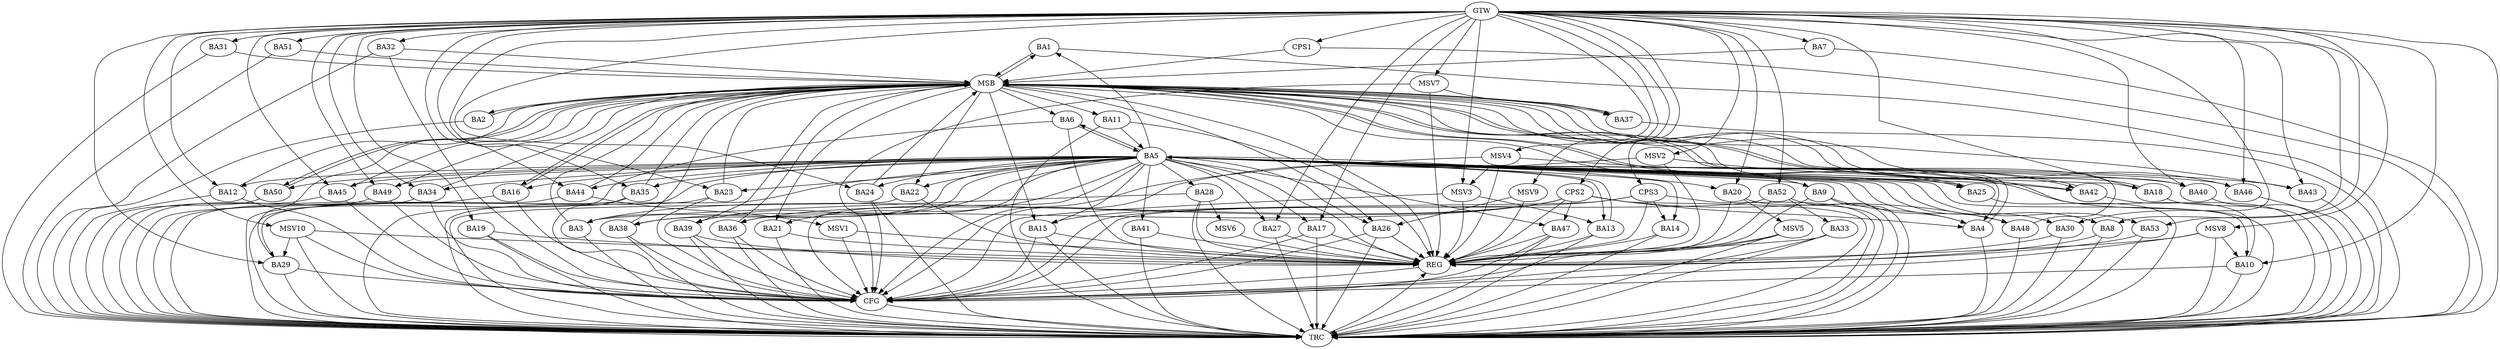 strict digraph G {
  BA1 [ label="BA1" ];
  BA2 [ label="BA2" ];
  BA3 [ label="BA3" ];
  BA4 [ label="BA4" ];
  BA5 [ label="BA5" ];
  BA6 [ label="BA6" ];
  BA7 [ label="BA7" ];
  BA8 [ label="BA8" ];
  BA9 [ label="BA9" ];
  BA10 [ label="BA10" ];
  BA11 [ label="BA11" ];
  BA12 [ label="BA12" ];
  BA13 [ label="BA13" ];
  BA14 [ label="BA14" ];
  BA15 [ label="BA15" ];
  BA16 [ label="BA16" ];
  BA17 [ label="BA17" ];
  BA18 [ label="BA18" ];
  BA19 [ label="BA19" ];
  BA20 [ label="BA20" ];
  BA21 [ label="BA21" ];
  BA22 [ label="BA22" ];
  BA23 [ label="BA23" ];
  BA24 [ label="BA24" ];
  BA25 [ label="BA25" ];
  BA26 [ label="BA26" ];
  BA27 [ label="BA27" ];
  BA28 [ label="BA28" ];
  BA29 [ label="BA29" ];
  BA30 [ label="BA30" ];
  BA31 [ label="BA31" ];
  BA32 [ label="BA32" ];
  BA33 [ label="BA33" ];
  BA34 [ label="BA34" ];
  BA35 [ label="BA35" ];
  BA36 [ label="BA36" ];
  BA37 [ label="BA37" ];
  BA38 [ label="BA38" ];
  BA39 [ label="BA39" ];
  BA40 [ label="BA40" ];
  BA41 [ label="BA41" ];
  BA42 [ label="BA42" ];
  BA43 [ label="BA43" ];
  BA44 [ label="BA44" ];
  BA45 [ label="BA45" ];
  BA46 [ label="BA46" ];
  BA47 [ label="BA47" ];
  BA48 [ label="BA48" ];
  BA49 [ label="BA49" ];
  BA50 [ label="BA50" ];
  BA51 [ label="BA51" ];
  BA52 [ label="BA52" ];
  BA53 [ label="BA53" ];
  CPS1 [ label="CPS1" ];
  CPS2 [ label="CPS2" ];
  CPS3 [ label="CPS3" ];
  GTW [ label="GTW" ];
  REG [ label="REG" ];
  MSB [ label="MSB" ];
  CFG [ label="CFG" ];
  TRC [ label="TRC" ];
  MSV1 [ label="MSV1" ];
  MSV2 [ label="MSV2" ];
  MSV3 [ label="MSV3" ];
  MSV4 [ label="MSV4" ];
  MSV5 [ label="MSV5" ];
  MSV6 [ label="MSV6" ];
  MSV7 [ label="MSV7" ];
  MSV8 [ label="MSV8" ];
  MSV9 [ label="MSV9" ];
  MSV10 [ label="MSV10" ];
  BA5 -> BA4;
  BA6 -> BA5;
  BA9 -> BA4;
  BA11 -> BA5;
  BA13 -> BA5;
  BA28 -> BA3;
  BA52 -> BA33;
  CPS2 -> BA3;
  CPS2 -> BA36;
  CPS2 -> BA4;
  CPS2 -> BA48;
  CPS2 -> BA38;
  CPS2 -> BA47;
  CPS3 -> BA15;
  CPS3 -> BA14;
  GTW -> BA7;
  GTW -> BA8;
  GTW -> BA10;
  GTW -> BA12;
  GTW -> BA17;
  GTW -> BA18;
  GTW -> BA19;
  GTW -> BA20;
  GTW -> BA23;
  GTW -> BA24;
  GTW -> BA27;
  GTW -> BA29;
  GTW -> BA30;
  GTW -> BA31;
  GTW -> BA32;
  GTW -> BA34;
  GTW -> BA35;
  GTW -> BA40;
  GTW -> BA43;
  GTW -> BA44;
  GTW -> BA45;
  GTW -> BA46;
  GTW -> BA49;
  GTW -> BA51;
  GTW -> BA52;
  GTW -> BA53;
  GTW -> CPS1;
  GTW -> CPS2;
  GTW -> CPS3;
  BA5 -> REG;
  BA6 -> REG;
  BA8 -> REG;
  BA9 -> REG;
  BA11 -> REG;
  BA13 -> REG;
  BA14 -> REG;
  BA15 -> REG;
  BA17 -> REG;
  BA19 -> REG;
  BA20 -> REG;
  BA21 -> REG;
  BA22 -> REG;
  BA26 -> REG;
  BA27 -> REG;
  BA28 -> REG;
  BA30 -> REG;
  BA33 -> REG;
  BA39 -> REG;
  BA41 -> REG;
  BA47 -> REG;
  BA52 -> REG;
  BA53 -> REG;
  CPS2 -> REG;
  CPS3 -> REG;
  BA1 -> MSB;
  MSB -> BA2;
  MSB -> REG;
  BA2 -> MSB;
  MSB -> BA1;
  BA3 -> MSB;
  BA4 -> MSB;
  BA7 -> MSB;
  BA10 -> MSB;
  BA12 -> MSB;
  MSB -> BA4;
  BA16 -> MSB;
  BA18 -> MSB;
  MSB -> BA9;
  BA23 -> MSB;
  BA24 -> MSB;
  BA25 -> MSB;
  BA29 -> MSB;
  BA31 -> MSB;
  BA32 -> MSB;
  BA34 -> MSB;
  BA35 -> MSB;
  MSB -> BA16;
  BA36 -> MSB;
  MSB -> BA21;
  BA37 -> MSB;
  MSB -> BA26;
  BA38 -> MSB;
  MSB -> BA22;
  BA40 -> MSB;
  MSB -> BA37;
  BA42 -> MSB;
  MSB -> BA11;
  BA43 -> MSB;
  BA44 -> MSB;
  MSB -> BA39;
  BA45 -> MSB;
  MSB -> BA25;
  BA46 -> MSB;
  MSB -> BA42;
  BA48 -> MSB;
  MSB -> BA15;
  BA49 -> MSB;
  BA50 -> MSB;
  MSB -> BA6;
  BA51 -> MSB;
  MSB -> BA50;
  CPS1 -> MSB;
  BA19 -> CFG;
  BA10 -> CFG;
  BA47 -> CFG;
  BA12 -> CFG;
  BA5 -> CFG;
  BA49 -> CFG;
  BA23 -> CFG;
  BA52 -> CFG;
  BA45 -> CFG;
  BA24 -> CFG;
  BA39 -> CFG;
  BA29 -> CFG;
  BA32 -> CFG;
  BA16 -> CFG;
  BA26 -> CFG;
  BA35 -> CFG;
  BA36 -> CFG;
  BA15 -> CFG;
  BA34 -> CFG;
  BA38 -> CFG;
  CPS3 -> CFG;
  BA17 -> CFG;
  BA33 -> CFG;
  REG -> CFG;
  BA1 -> TRC;
  BA2 -> TRC;
  BA3 -> TRC;
  BA4 -> TRC;
  BA5 -> TRC;
  BA6 -> TRC;
  BA7 -> TRC;
  BA8 -> TRC;
  BA9 -> TRC;
  BA10 -> TRC;
  BA11 -> TRC;
  BA12 -> TRC;
  BA13 -> TRC;
  BA14 -> TRC;
  BA15 -> TRC;
  BA16 -> TRC;
  BA17 -> TRC;
  BA18 -> TRC;
  BA19 -> TRC;
  BA20 -> TRC;
  BA21 -> TRC;
  BA22 -> TRC;
  BA23 -> TRC;
  BA24 -> TRC;
  BA25 -> TRC;
  BA26 -> TRC;
  BA27 -> TRC;
  BA28 -> TRC;
  BA29 -> TRC;
  BA30 -> TRC;
  BA31 -> TRC;
  BA32 -> TRC;
  BA33 -> TRC;
  BA34 -> TRC;
  BA35 -> TRC;
  BA36 -> TRC;
  BA37 -> TRC;
  BA38 -> TRC;
  BA39 -> TRC;
  BA40 -> TRC;
  BA41 -> TRC;
  BA42 -> TRC;
  BA43 -> TRC;
  BA44 -> TRC;
  BA45 -> TRC;
  BA46 -> TRC;
  BA47 -> TRC;
  BA48 -> TRC;
  BA49 -> TRC;
  BA50 -> TRC;
  BA51 -> TRC;
  BA52 -> TRC;
  BA53 -> TRC;
  CPS1 -> TRC;
  CPS2 -> TRC;
  CPS3 -> TRC;
  GTW -> TRC;
  CFG -> TRC;
  TRC -> REG;
  BA5 -> BA18;
  BA5 -> BA24;
  BA5 -> BA13;
  BA5 -> BA36;
  BA5 -> BA14;
  BA5 -> BA35;
  BA5 -> BA8;
  BA5 -> BA27;
  BA5 -> BA22;
  BA5 -> BA43;
  BA5 -> BA6;
  BA5 -> BA42;
  BA5 -> BA9;
  BA5 -> BA47;
  BA5 -> BA20;
  BA5 -> BA16;
  BA5 -> BA49;
  BA5 -> BA38;
  BA5 -> BA29;
  BA5 -> BA45;
  BA5 -> BA26;
  BA5 -> BA1;
  BA5 -> BA44;
  BA5 -> BA23;
  BA5 -> BA28;
  BA5 -> BA15;
  BA5 -> BA10;
  BA5 -> BA25;
  BA5 -> BA39;
  BA5 -> BA50;
  BA5 -> BA17;
  BA5 -> BA53;
  BA5 -> BA12;
  BA5 -> BA3;
  BA5 -> BA48;
  BA5 -> BA46;
  BA5 -> BA21;
  BA5 -> BA41;
  BA5 -> BA34;
  BA5 -> BA40;
  BA5 -> BA30;
  BA44 -> MSV1;
  MSV1 -> REG;
  MSV1 -> CFG;
  MSV2 -> BA42;
  GTW -> MSV2;
  MSV2 -> REG;
  MSV2 -> CFG;
  MSV3 -> BA13;
  GTW -> MSV3;
  MSV3 -> REG;
  MSV3 -> CFG;
  MSV4 -> MSV3;
  GTW -> MSV4;
  MSV4 -> REG;
  MSV4 -> TRC;
  MSV4 -> CFG;
  BA20 -> MSV5;
  MSV5 -> REG;
  MSV5 -> TRC;
  MSV5 -> CFG;
  BA28 -> MSV6;
  MSV6 -> REG;
  MSV7 -> BA37;
  GTW -> MSV7;
  MSV7 -> REG;
  MSV7 -> CFG;
  MSV8 -> BA10;
  GTW -> MSV8;
  MSV8 -> REG;
  MSV8 -> TRC;
  MSV8 -> CFG;
  MSV9 -> BA26;
  GTW -> MSV9;
  MSV9 -> REG;
  MSV10 -> BA29;
  GTW -> MSV10;
  MSV10 -> REG;
  MSV10 -> TRC;
  MSV10 -> CFG;
}

